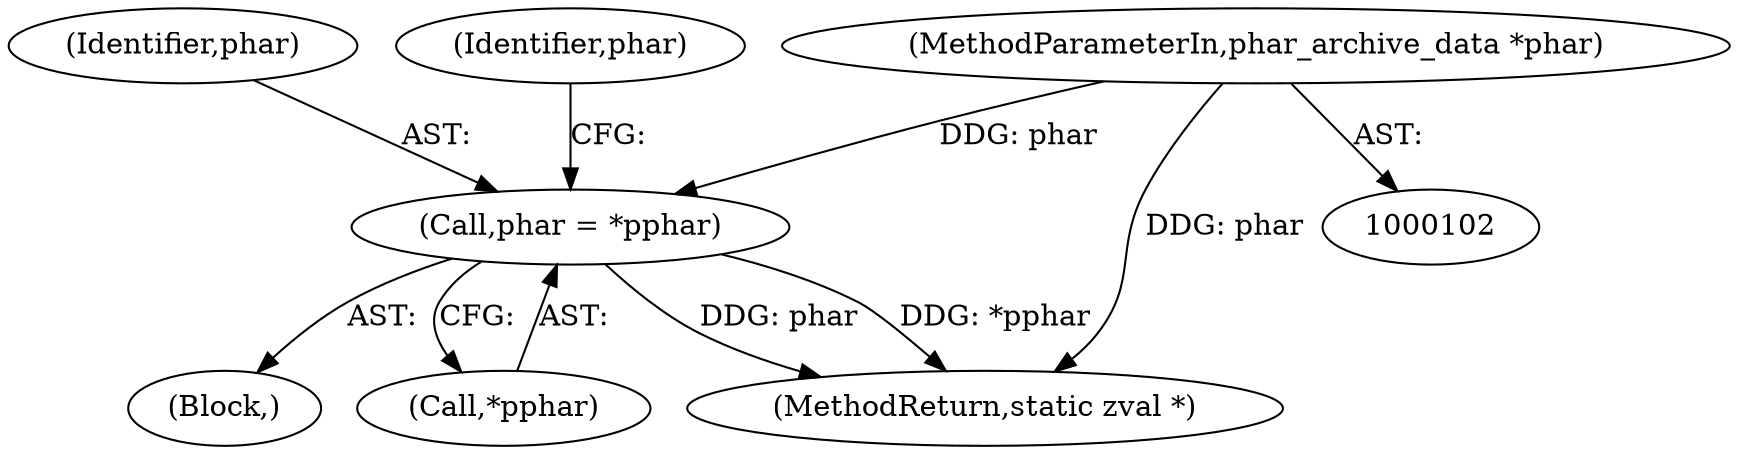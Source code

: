 digraph "0_php_b2cf3f064b8f5efef89bb084521b61318c71781b@pointer" {
"1000476" [label="(Call,phar = *pphar)"];
"1000103" [label="(MethodParameterIn,phar_archive_data *phar)"];
"1000477" [label="(Identifier,phar)"];
"1000430" [label="(Block,)"];
"1000476" [label="(Call,phar = *pphar)"];
"1000478" [label="(Call,*pphar)"];
"1000103" [label="(MethodParameterIn,phar_archive_data *phar)"];
"1000482" [label="(Identifier,phar)"];
"1000686" [label="(MethodReturn,static zval *)"];
"1000476" -> "1000430"  [label="AST: "];
"1000476" -> "1000478"  [label="CFG: "];
"1000477" -> "1000476"  [label="AST: "];
"1000478" -> "1000476"  [label="AST: "];
"1000482" -> "1000476"  [label="CFG: "];
"1000476" -> "1000686"  [label="DDG: phar"];
"1000476" -> "1000686"  [label="DDG: *pphar"];
"1000103" -> "1000476"  [label="DDG: phar"];
"1000103" -> "1000102"  [label="AST: "];
"1000103" -> "1000686"  [label="DDG: phar"];
}
